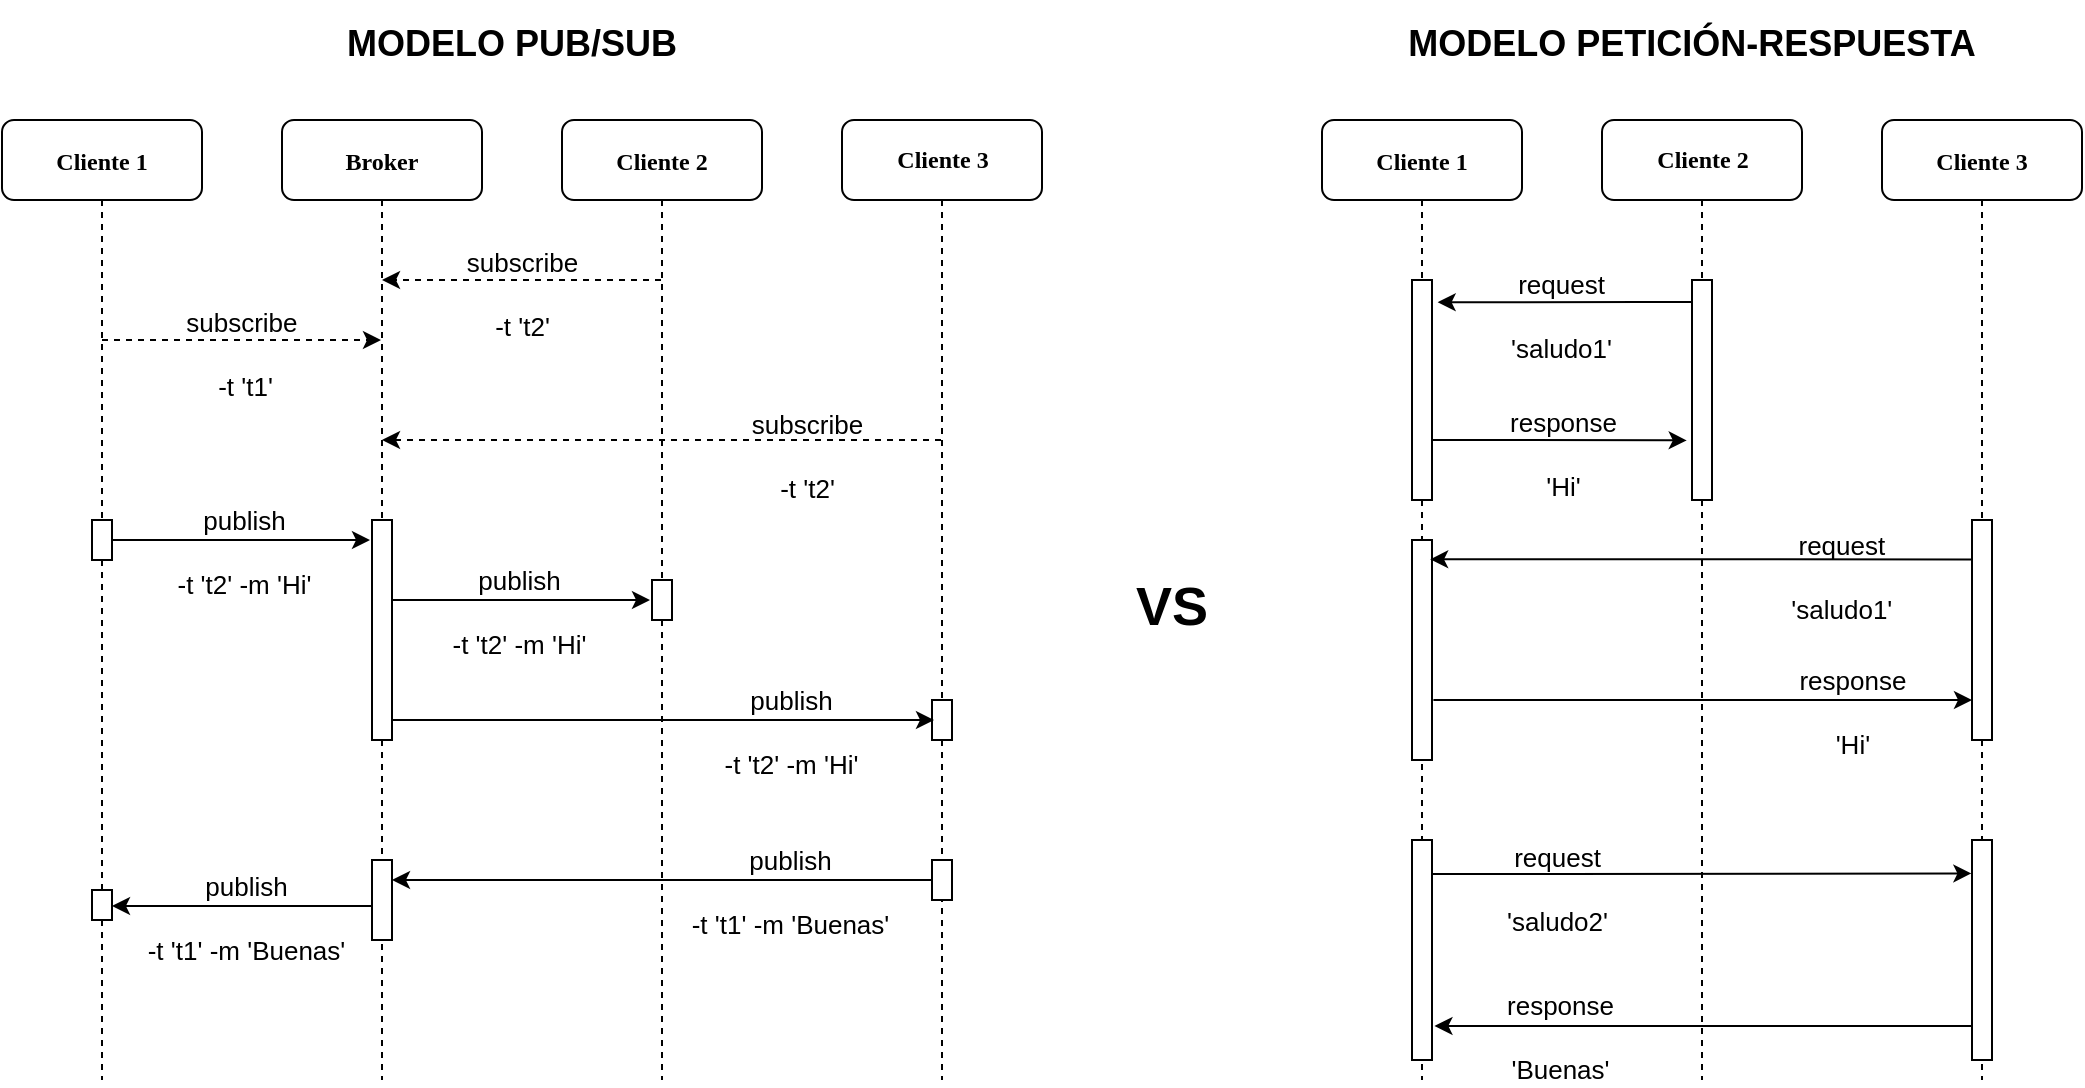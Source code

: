 <mxfile version="24.1.0" type="device">
  <diagram name="Page-1" id="13e1069c-82ec-6db2-03f1-153e76fe0fe0">
    <mxGraphModel dx="1366" dy="710" grid="1" gridSize="10" guides="1" tooltips="1" connect="1" arrows="1" fold="1" page="1" pageScale="1" pageWidth="1100" pageHeight="850" background="none" math="0" shadow="0">
      <root>
        <mxCell id="0" />
        <mxCell id="1" parent="0" />
        <mxCell id="7baba1c4bc27f4b0-2" value="Broker" style="shape=umlLifeline;perimeter=lifelinePerimeter;container=1;collapsible=0;recursiveResize=0;outlineConnect=0;rounded=1;shadow=0;comic=0;labelBackgroundColor=none;strokeWidth=1;fontFamily=Verdana;fontSize=12;align=center;fontStyle=1" parent="1" vertex="1">
          <mxGeometry x="160" y="80" width="100" height="480" as="geometry" />
        </mxCell>
        <mxCell id="7baba1c4bc27f4b0-10" value="" style="html=1;points=[];perimeter=orthogonalPerimeter;rounded=0;shadow=0;comic=0;labelBackgroundColor=none;strokeWidth=1;fontFamily=Verdana;fontSize=12;align=center;" parent="7baba1c4bc27f4b0-2" vertex="1">
          <mxGeometry x="45" y="200" width="10" height="110" as="geometry" />
        </mxCell>
        <mxCell id="AQsl2rZMWKQkd6-zd7d1-16" value="" style="html=1;points=[];perimeter=orthogonalPerimeter;rounded=0;shadow=0;comic=0;labelBackgroundColor=none;strokeWidth=1;fontFamily=Verdana;fontSize=12;align=center;" vertex="1" parent="7baba1c4bc27f4b0-2">
          <mxGeometry x="45" y="370" width="10" height="40" as="geometry" />
        </mxCell>
        <mxCell id="AQsl2rZMWKQkd6-zd7d1-7" value="" style="edgeStyle=orthogonalEdgeStyle;rounded=0;orthogonalLoop=1;jettySize=auto;dashed=1;labelBackgroundColor=none;fontSize=13;" edge="1" parent="1" source="7baba1c4bc27f4b0-3" target="7baba1c4bc27f4b0-2">
          <mxGeometry relative="1" as="geometry">
            <Array as="points">
              <mxPoint x="280" y="160" />
              <mxPoint x="280" y="160" />
            </Array>
          </mxGeometry>
        </mxCell>
        <mxCell id="AQsl2rZMWKQkd6-zd7d1-8" value="subscribe&#xa;&#xa;-t &#39;t2&#39;&#xa;" style="edgeLabel;align=center;verticalAlign=middle;resizable=0;points=[];labelBackgroundColor=none;fontSize=13;" vertex="1" connectable="0" parent="AQsl2rZMWKQkd6-zd7d1-7">
          <mxGeometry x="-0.133" y="-1" relative="1" as="geometry">
            <mxPoint x="-9" y="15" as="offset" />
          </mxGeometry>
        </mxCell>
        <mxCell id="7baba1c4bc27f4b0-3" value="Cliente 2" style="shape=umlLifeline;perimeter=lifelinePerimeter;container=1;collapsible=0;recursiveResize=0;outlineConnect=0;rounded=1;shadow=0;comic=0;labelBackgroundColor=none;strokeWidth=1;fontFamily=Verdana;fontSize=12;align=center;fontStyle=1" parent="1" vertex="1">
          <mxGeometry x="300" y="80" width="100" height="480" as="geometry" />
        </mxCell>
        <mxCell id="7baba1c4bc27f4b0-13" value="" style="html=1;points=[];perimeter=orthogonalPerimeter;rounded=0;shadow=0;comic=0;labelBackgroundColor=none;strokeWidth=1;fontFamily=Verdana;fontSize=12;align=center;" parent="7baba1c4bc27f4b0-3" vertex="1">
          <mxGeometry x="45" y="230" width="10" height="20" as="geometry" />
        </mxCell>
        <mxCell id="7baba1c4bc27f4b0-5" value="Cliente 1" style="shape=umlLifeline;perimeter=lifelinePerimeter;container=1;collapsible=0;recursiveResize=0;outlineConnect=0;rounded=1;shadow=0;comic=0;labelBackgroundColor=none;strokeWidth=1;fontFamily=Verdana;fontSize=12;align=center;fontStyle=1" parent="1" vertex="1">
          <mxGeometry x="680" y="80" width="100" height="480" as="geometry" />
        </mxCell>
        <mxCell id="7baba1c4bc27f4b0-19" value="" style="html=1;points=[];perimeter=orthogonalPerimeter;rounded=0;shadow=0;comic=0;labelBackgroundColor=none;strokeWidth=1;fontFamily=Verdana;fontSize=12;align=center;" parent="7baba1c4bc27f4b0-5" vertex="1">
          <mxGeometry x="45" y="80" width="10" height="110" as="geometry" />
        </mxCell>
        <mxCell id="AQsl2rZMWKQkd6-zd7d1-40" value="" style="html=1;points=[];perimeter=orthogonalPerimeter;rounded=0;shadow=0;comic=0;labelBackgroundColor=none;strokeWidth=1;fontFamily=Verdana;fontSize=12;align=center;" vertex="1" parent="7baba1c4bc27f4b0-5">
          <mxGeometry x="45" y="210" width="10" height="110" as="geometry" />
        </mxCell>
        <mxCell id="AQsl2rZMWKQkd6-zd7d1-45" value="" style="html=1;points=[];perimeter=orthogonalPerimeter;rounded=0;shadow=0;comic=0;labelBackgroundColor=none;strokeWidth=1;fontFamily=Verdana;fontSize=12;align=center;" vertex="1" parent="7baba1c4bc27f4b0-5">
          <mxGeometry x="45" y="360" width="10" height="110" as="geometry" />
        </mxCell>
        <mxCell id="7baba1c4bc27f4b0-6" value="Cliente 2" style="shape=umlLifeline;perimeter=lifelinePerimeter;container=1;collapsible=0;recursiveResize=0;outlineConnect=0;rounded=1;shadow=0;comic=0;labelBackgroundColor=none;strokeWidth=1;fontFamily=Verdana;fontSize=12;align=center;html=1;fontStyle=1" parent="1" vertex="1">
          <mxGeometry x="820" y="80" width="100" height="480" as="geometry" />
        </mxCell>
        <mxCell id="AQsl2rZMWKQkd6-zd7d1-29" value="" style="html=1;points=[];perimeter=orthogonalPerimeter;rounded=0;shadow=0;comic=0;labelBackgroundColor=none;strokeWidth=1;fontFamily=Verdana;fontSize=12;align=center;" vertex="1" parent="7baba1c4bc27f4b0-6">
          <mxGeometry x="45" y="80" width="10" height="110" as="geometry" />
        </mxCell>
        <mxCell id="7baba1c4bc27f4b0-7" value="Cliente 3" style="shape=umlLifeline;perimeter=lifelinePerimeter;container=1;collapsible=0;recursiveResize=0;outlineConnect=0;rounded=1;shadow=0;comic=0;labelBackgroundColor=none;strokeWidth=1;fontFamily=Verdana;fontSize=12;align=center;fontStyle=1" parent="1" vertex="1">
          <mxGeometry x="960" y="80" width="100" height="480" as="geometry" />
        </mxCell>
        <mxCell id="AQsl2rZMWKQkd6-zd7d1-39" value="" style="html=1;points=[];perimeter=orthogonalPerimeter;rounded=0;shadow=0;comic=0;labelBackgroundColor=none;strokeWidth=1;fontFamily=Verdana;fontSize=12;align=center;" vertex="1" parent="7baba1c4bc27f4b0-7">
          <mxGeometry x="45" y="200" width="10" height="110" as="geometry" />
        </mxCell>
        <mxCell id="AQsl2rZMWKQkd6-zd7d1-46" value="" style="html=1;points=[];perimeter=orthogonalPerimeter;rounded=0;shadow=0;comic=0;labelBackgroundColor=none;strokeWidth=1;fontFamily=Verdana;fontSize=12;align=center;" vertex="1" parent="7baba1c4bc27f4b0-7">
          <mxGeometry x="45" y="360" width="10" height="110" as="geometry" />
        </mxCell>
        <mxCell id="AQsl2rZMWKQkd6-zd7d1-3" style="edgeStyle=orthogonalEdgeStyle;rounded=0;orthogonalLoop=1;jettySize=auto;html=1;dashed=1;" edge="1" parent="1" source="7baba1c4bc27f4b0-8" target="7baba1c4bc27f4b0-2">
          <mxGeometry relative="1" as="geometry">
            <Array as="points">
              <mxPoint x="140" y="190" />
              <mxPoint x="140" y="190" />
            </Array>
          </mxGeometry>
        </mxCell>
        <mxCell id="AQsl2rZMWKQkd6-zd7d1-4" value="subscribe &#xa;&#xa;-t &#39;t1&#39;" style="edgeLabel;align=center;verticalAlign=middle;resizable=0;points=[];fontStyle=0;fontSize=13;labelBackgroundColor=none;spacing=2;spacingBottom=0;" vertex="1" connectable="0" parent="AQsl2rZMWKQkd6-zd7d1-3">
          <mxGeometry x="-0.207" y="1" relative="1" as="geometry">
            <mxPoint x="16" y="7" as="offset" />
          </mxGeometry>
        </mxCell>
        <mxCell id="AQsl2rZMWKQkd6-zd7d1-5" value="" style="edgeStyle=orthogonalEdgeStyle;rounded=0;orthogonalLoop=1;jettySize=auto;fontSize=15;" edge="1" parent="1" source="AQsl2rZMWKQkd6-zd7d1-18">
          <mxGeometry relative="1" as="geometry">
            <mxPoint x="204" y="290" as="targetPoint" />
            <Array as="points">
              <mxPoint x="140" y="290" />
              <mxPoint x="140" y="290" />
            </Array>
          </mxGeometry>
        </mxCell>
        <mxCell id="AQsl2rZMWKQkd6-zd7d1-6" value="publish&#xa;&#xa;-t &#39;t2&#39; -m &#39;Hi&#39;" style="edgeLabel;align=center;verticalAlign=middle;resizable=0;points=[];fontSize=13;labelBackgroundColor=none;" vertex="1" connectable="0" parent="AQsl2rZMWKQkd6-zd7d1-5">
          <mxGeometry x="0.221" relative="1" as="geometry">
            <mxPoint x="-13" y="5" as="offset" />
          </mxGeometry>
        </mxCell>
        <mxCell id="7baba1c4bc27f4b0-8" value="Cliente 1" style="shape=umlLifeline;perimeter=lifelinePerimeter;container=1;collapsible=0;recursiveResize=0;outlineConnect=0;rounded=1;shadow=0;comic=0;labelBackgroundColor=none;strokeWidth=1;fontFamily=Verdana;fontSize=12;align=center;perimeterSpacing=1;size=40;fixDash=0;fillColor=default;fontStyle=1" parent="1" vertex="1">
          <mxGeometry x="20" y="80" width="100" height="480" as="geometry" />
        </mxCell>
        <mxCell id="AQsl2rZMWKQkd6-zd7d1-23" value="" style="html=1;points=[];perimeter=orthogonalPerimeter;rounded=0;shadow=0;comic=0;labelBackgroundColor=none;strokeWidth=1;fontFamily=Verdana;fontSize=12;align=center;" vertex="1" parent="7baba1c4bc27f4b0-8">
          <mxGeometry x="45" y="385" width="10" height="15" as="geometry" />
        </mxCell>
        <mxCell id="AQsl2rZMWKQkd6-zd7d1-1" value="Cliente 3&lt;br&gt;" style="shape=umlLifeline;perimeter=lifelinePerimeter;container=1;collapsible=0;recursiveResize=0;outlineConnect=0;rounded=1;shadow=0;comic=0;labelBackgroundColor=none;strokeWidth=1;fontFamily=Verdana;fontSize=12;align=center;fontStyle=1;verticalAlign=middle;html=1;" vertex="1" parent="1">
          <mxGeometry x="440" y="80" width="100" height="480" as="geometry" />
        </mxCell>
        <mxCell id="AQsl2rZMWKQkd6-zd7d1-2" value="" style="html=1;points=[];perimeter=orthogonalPerimeter;rounded=0;shadow=0;comic=0;labelBackgroundColor=none;strokeWidth=1;fontFamily=Verdana;fontSize=12;align=center;" vertex="1" parent="AQsl2rZMWKQkd6-zd7d1-1">
          <mxGeometry x="45" y="290" width="10" height="20" as="geometry" />
        </mxCell>
        <mxCell id="AQsl2rZMWKQkd6-zd7d1-17" value="" style="html=1;points=[];perimeter=orthogonalPerimeter;rounded=0;shadow=0;comic=0;labelBackgroundColor=none;strokeWidth=1;fontFamily=Verdana;fontSize=12;align=center;" vertex="1" parent="AQsl2rZMWKQkd6-zd7d1-1">
          <mxGeometry x="45" y="370" width="10" height="20" as="geometry" />
        </mxCell>
        <mxCell id="AQsl2rZMWKQkd6-zd7d1-9" style="edgeStyle=orthogonalEdgeStyle;rounded=0;orthogonalLoop=1;jettySize=auto;html=1;" edge="1" parent="1" source="7baba1c4bc27f4b0-10">
          <mxGeometry relative="1" as="geometry">
            <mxPoint x="344" y="320" as="targetPoint" />
            <Array as="points">
              <mxPoint x="280" y="320" />
              <mxPoint x="280" y="320" />
            </Array>
          </mxGeometry>
        </mxCell>
        <mxCell id="AQsl2rZMWKQkd6-zd7d1-10" value="publish&#xa;&#xa;-t &#39;t2&#39; -m &#39;Hi&#39;&#xa;" style="edgeLabel;align=center;verticalAlign=middle;resizable=0;points=[];labelBackgroundColor=none;fontSize=13;" vertex="1" connectable="0" parent="AQsl2rZMWKQkd6-zd7d1-9">
          <mxGeometry x="-0.421" y="-1" relative="1" as="geometry">
            <mxPoint x="26" y="12" as="offset" />
          </mxGeometry>
        </mxCell>
        <mxCell id="AQsl2rZMWKQkd6-zd7d1-11" value="" style="edgeStyle=orthogonalEdgeStyle;rounded=0;orthogonalLoop=1;jettySize=auto;dashed=1;labelBackgroundColor=none;fontSize=13;" edge="1" parent="1" source="AQsl2rZMWKQkd6-zd7d1-1" target="7baba1c4bc27f4b0-2">
          <mxGeometry relative="1" as="geometry">
            <mxPoint x="485" y="230" as="sourcePoint" />
            <mxPoint x="345" y="230" as="targetPoint" />
            <Array as="points">
              <mxPoint x="350" y="240" />
              <mxPoint x="350" y="240" />
            </Array>
          </mxGeometry>
        </mxCell>
        <mxCell id="AQsl2rZMWKQkd6-zd7d1-12" value="subscribe&#xa;&#xa;-t &#39;t2&#39;&#xa;" style="edgeLabel;align=center;verticalAlign=middle;resizable=0;points=[];labelBackgroundColor=none;fontSize=13;" vertex="1" connectable="0" parent="AQsl2rZMWKQkd6-zd7d1-11">
          <mxGeometry x="-0.133" y="-1" relative="1" as="geometry">
            <mxPoint x="54" y="16" as="offset" />
          </mxGeometry>
        </mxCell>
        <mxCell id="AQsl2rZMWKQkd6-zd7d1-13" style="edgeStyle=orthogonalEdgeStyle;rounded=0;orthogonalLoop=1;jettySize=auto;html=1;" edge="1" parent="1" source="7baba1c4bc27f4b0-10">
          <mxGeometry relative="1" as="geometry">
            <mxPoint x="486" y="380" as="targetPoint" />
            <Array as="points">
              <mxPoint x="350" y="380" />
              <mxPoint x="350" y="380" />
            </Array>
          </mxGeometry>
        </mxCell>
        <mxCell id="AQsl2rZMWKQkd6-zd7d1-15" value="publish&#xa;&#xa;-t &#39;t2&#39; -m &#39;Hi&#39;&#xa;&#xa;&#xa;" style="edgeLabel;align=center;verticalAlign=middle;resizable=0;points=[];labelBackgroundColor=none;fontSize=13;" vertex="1" connectable="0" parent="AQsl2rZMWKQkd6-zd7d1-13">
          <mxGeometry x="0.295" relative="1" as="geometry">
            <mxPoint x="24" y="29" as="offset" />
          </mxGeometry>
        </mxCell>
        <mxCell id="AQsl2rZMWKQkd6-zd7d1-18" value="" style="html=1;points=[];perimeter=orthogonalPerimeter;rounded=0;shadow=0;comic=0;labelBackgroundColor=none;strokeWidth=1;fontFamily=Verdana;fontSize=12;align=center;" vertex="1" parent="1">
          <mxGeometry x="65" y="280" width="10" height="20" as="geometry" />
        </mxCell>
        <mxCell id="AQsl2rZMWKQkd6-zd7d1-21" style="edgeStyle=orthogonalEdgeStyle;rounded=0;orthogonalLoop=1;jettySize=auto;html=1;" edge="1" parent="1" source="AQsl2rZMWKQkd6-zd7d1-17" target="AQsl2rZMWKQkd6-zd7d1-16">
          <mxGeometry relative="1" as="geometry">
            <Array as="points">
              <mxPoint x="280" y="460" />
              <mxPoint x="280" y="460" />
            </Array>
          </mxGeometry>
        </mxCell>
        <mxCell id="AQsl2rZMWKQkd6-zd7d1-22" value="publish&#xa;&#xa;-t &#39;t1&#39; -m &#39;Buenas&#39;" style="edgeLabel;align=center;verticalAlign=middle;resizable=0;points=[];labelBackgroundColor=none;fontSize=13;" vertex="1" connectable="0" parent="AQsl2rZMWKQkd6-zd7d1-21">
          <mxGeometry x="-0.386" y="2" relative="1" as="geometry">
            <mxPoint x="12" y="3" as="offset" />
          </mxGeometry>
        </mxCell>
        <mxCell id="AQsl2rZMWKQkd6-zd7d1-24" style="edgeStyle=orthogonalEdgeStyle;rounded=0;orthogonalLoop=1;jettySize=auto;html=1;" edge="1" parent="1" source="AQsl2rZMWKQkd6-zd7d1-16" target="AQsl2rZMWKQkd6-zd7d1-23">
          <mxGeometry relative="1" as="geometry">
            <Array as="points">
              <mxPoint x="140" y="473" />
              <mxPoint x="140" y="473" />
            </Array>
          </mxGeometry>
        </mxCell>
        <mxCell id="AQsl2rZMWKQkd6-zd7d1-25" value="publish&#xa;&#xa;-t &#39;t1&#39; -m &#39;Buenas&#39;" style="edgeLabel;align=center;verticalAlign=middle;resizable=0;points=[];labelBackgroundColor=none;fontSize=13;" vertex="1" connectable="0" parent="AQsl2rZMWKQkd6-zd7d1-24">
          <mxGeometry x="0.047" y="-2" relative="1" as="geometry">
            <mxPoint x="5" y="7" as="offset" />
          </mxGeometry>
        </mxCell>
        <mxCell id="AQsl2rZMWKQkd6-zd7d1-26" value="MODELO PUB/SUB" style="text;align=center;verticalAlign=middle;resizable=0;points=[];autosize=1;strokeColor=none;fillColor=none;fontStyle=1;fontSize=18;" vertex="1" parent="1">
          <mxGeometry x="180" y="20" width="190" height="40" as="geometry" />
        </mxCell>
        <mxCell id="AQsl2rZMWKQkd6-zd7d1-27" value="MODELO PETICIÓN-RESPUESTA" style="text;align=center;verticalAlign=middle;resizable=0;points=[];autosize=1;strokeColor=none;fillColor=none;fontStyle=1;fontSize=18;" vertex="1" parent="1">
          <mxGeometry x="710" y="20" width="310" height="40" as="geometry" />
        </mxCell>
        <mxCell id="AQsl2rZMWKQkd6-zd7d1-35" style="edgeStyle=orthogonalEdgeStyle;rounded=0;orthogonalLoop=1;jettySize=auto;html=1;entryX=1.282;entryY=0.101;entryDx=0;entryDy=0;entryPerimeter=0;" edge="1" parent="1" source="AQsl2rZMWKQkd6-zd7d1-29" target="7baba1c4bc27f4b0-19">
          <mxGeometry relative="1" as="geometry">
            <Array as="points">
              <mxPoint x="840" y="171" />
              <mxPoint x="840" y="171" />
            </Array>
          </mxGeometry>
        </mxCell>
        <mxCell id="AQsl2rZMWKQkd6-zd7d1-36" value="request&#xa;&#xa;&#39;saludo1&#39;&#xa;" style="edgeLabel;align=center;verticalAlign=middle;resizable=0;points=[];fontSize=13;labelBackgroundColor=none;" vertex="1" connectable="0" parent="AQsl2rZMWKQkd6-zd7d1-35">
          <mxGeometry x="-0.272" y="3" relative="1" as="geometry">
            <mxPoint x="-19" y="11" as="offset" />
          </mxGeometry>
        </mxCell>
        <mxCell id="AQsl2rZMWKQkd6-zd7d1-37" style="edgeStyle=orthogonalEdgeStyle;rounded=0;orthogonalLoop=1;jettySize=auto;html=1;entryX=-0.264;entryY=0.729;entryDx=0;entryDy=0;entryPerimeter=0;" edge="1" parent="1" source="7baba1c4bc27f4b0-19" target="AQsl2rZMWKQkd6-zd7d1-29">
          <mxGeometry relative="1" as="geometry">
            <Array as="points">
              <mxPoint x="760" y="240" />
              <mxPoint x="760" y="240" />
            </Array>
          </mxGeometry>
        </mxCell>
        <mxCell id="AQsl2rZMWKQkd6-zd7d1-38" value="response&#xa;&#xa;&#39;Hi&#39;&#xa;" style="edgeLabel;align=center;verticalAlign=middle;resizable=0;points=[];labelBackgroundColor=none;fontSize=13;" vertex="1" connectable="0" parent="AQsl2rZMWKQkd6-zd7d1-37">
          <mxGeometry x="0.044" relative="1" as="geometry">
            <mxPoint x="-1" y="14" as="offset" />
          </mxGeometry>
        </mxCell>
        <mxCell id="AQsl2rZMWKQkd6-zd7d1-41" style="edgeStyle=orthogonalEdgeStyle;rounded=0;orthogonalLoop=1;jettySize=auto;html=1;entryX=0.907;entryY=0.088;entryDx=0;entryDy=0;entryPerimeter=0;exitX=0.017;exitY=0.179;exitDx=0;exitDy=0;exitPerimeter=0;" edge="1" parent="1" source="AQsl2rZMWKQkd6-zd7d1-39" target="AQsl2rZMWKQkd6-zd7d1-40">
          <mxGeometry relative="1" as="geometry">
            <mxPoint x="860" y="300" as="sourcePoint" />
            <mxPoint x="740" y="300" as="targetPoint" />
            <Array as="points" />
          </mxGeometry>
        </mxCell>
        <mxCell id="AQsl2rZMWKQkd6-zd7d1-42" value="request&#xa;&#xa;&#39;saludo1&#39;&#xa;" style="edgeLabel;align=center;verticalAlign=middle;resizable=0;points=[];fontSize=13;labelBackgroundColor=none;" vertex="1" connectable="0" parent="AQsl2rZMWKQkd6-zd7d1-41">
          <mxGeometry x="-0.272" y="3" relative="1" as="geometry">
            <mxPoint x="33" y="13" as="offset" />
          </mxGeometry>
        </mxCell>
        <mxCell id="AQsl2rZMWKQkd6-zd7d1-43" style="edgeStyle=orthogonalEdgeStyle;rounded=0;orthogonalLoop=1;jettySize=auto;html=1;exitX=1.07;exitY=0.727;exitDx=0;exitDy=0;exitPerimeter=0;" edge="1" parent="1" source="AQsl2rZMWKQkd6-zd7d1-40" target="AQsl2rZMWKQkd6-zd7d1-39">
          <mxGeometry relative="1" as="geometry">
            <mxPoint x="750" y="370" as="sourcePoint" />
            <mxPoint x="857" y="369" as="targetPoint" />
            <Array as="points">
              <mxPoint x="880" y="370" />
              <mxPoint x="880" y="370" />
            </Array>
          </mxGeometry>
        </mxCell>
        <mxCell id="AQsl2rZMWKQkd6-zd7d1-44" value="response&#xa;&#xa;&#39;Hi&#39;&#xa;" style="edgeLabel;align=center;verticalAlign=middle;resizable=0;points=[];labelBackgroundColor=none;fontSize=13;" vertex="1" connectable="0" parent="AQsl2rZMWKQkd6-zd7d1-43">
          <mxGeometry x="0.044" relative="1" as="geometry">
            <mxPoint x="69" y="13" as="offset" />
          </mxGeometry>
        </mxCell>
        <mxCell id="AQsl2rZMWKQkd6-zd7d1-48" style="edgeStyle=orthogonalEdgeStyle;rounded=0;orthogonalLoop=1;jettySize=auto;html=1;entryX=-0.031;entryY=0.152;entryDx=0;entryDy=0;entryPerimeter=0;" edge="1" parent="1" source="AQsl2rZMWKQkd6-zd7d1-45" target="AQsl2rZMWKQkd6-zd7d1-46">
          <mxGeometry relative="1" as="geometry">
            <Array as="points">
              <mxPoint x="800" y="457" />
              <mxPoint x="800" y="457" />
            </Array>
          </mxGeometry>
        </mxCell>
        <mxCell id="AQsl2rZMWKQkd6-zd7d1-49" value="request&#xa;&#xa;&#39;saludo2&#39;&#xa;" style="edgeLabel;align=center;verticalAlign=middle;resizable=0;points=[];labelBackgroundColor=none;fontSize=13;" vertex="1" connectable="0" parent="AQsl2rZMWKQkd6-zd7d1-48">
          <mxGeometry x="0.287" y="-2" relative="1" as="geometry">
            <mxPoint x="-111" y="13" as="offset" />
          </mxGeometry>
        </mxCell>
        <mxCell id="AQsl2rZMWKQkd6-zd7d1-50" style="edgeStyle=orthogonalEdgeStyle;rounded=0;orthogonalLoop=1;jettySize=auto;html=1;entryX=1.123;entryY=0.845;entryDx=0;entryDy=0;entryPerimeter=0;" edge="1" parent="1" source="AQsl2rZMWKQkd6-zd7d1-46" target="AQsl2rZMWKQkd6-zd7d1-45">
          <mxGeometry relative="1" as="geometry">
            <Array as="points">
              <mxPoint x="930" y="533" />
              <mxPoint x="930" y="533" />
            </Array>
          </mxGeometry>
        </mxCell>
        <mxCell id="AQsl2rZMWKQkd6-zd7d1-51" value="response&#xa;&#xa;&#39;Buenas&#39;&#xa;" style="edgeLabel;align=center;verticalAlign=middle;resizable=0;points=[];fontSize=13;labelBackgroundColor=none;" vertex="1" connectable="0" parent="AQsl2rZMWKQkd6-zd7d1-50">
          <mxGeometry x="-0.271" y="1" relative="1" as="geometry">
            <mxPoint x="-108" y="12" as="offset" />
          </mxGeometry>
        </mxCell>
        <mxCell id="AQsl2rZMWKQkd6-zd7d1-52" value="VS" style="text;align=center;verticalAlign=middle;resizable=0;points=[];autosize=1;strokeColor=none;fillColor=none;fontStyle=1;fontSize=27;" vertex="1" parent="1">
          <mxGeometry x="575" y="295" width="60" height="50" as="geometry" />
        </mxCell>
      </root>
    </mxGraphModel>
  </diagram>
</mxfile>
